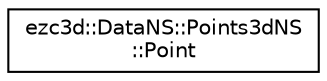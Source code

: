 digraph "Graphical Class Hierarchy"
{
  edge [fontname="Helvetica",fontsize="10",labelfontname="Helvetica",labelfontsize="10"];
  node [fontname="Helvetica",fontsize="10",shape=record];
  rankdir="LR";
  Node0 [label="ezc3d::DataNS::Points3dNS\l::Point",height=0.2,width=0.4,color="black", fillcolor="white", style="filled",URL="$classezc3d_1_1DataNS_1_1Points3dNS_1_1Point.html",tooltip="3D point data "];
}
